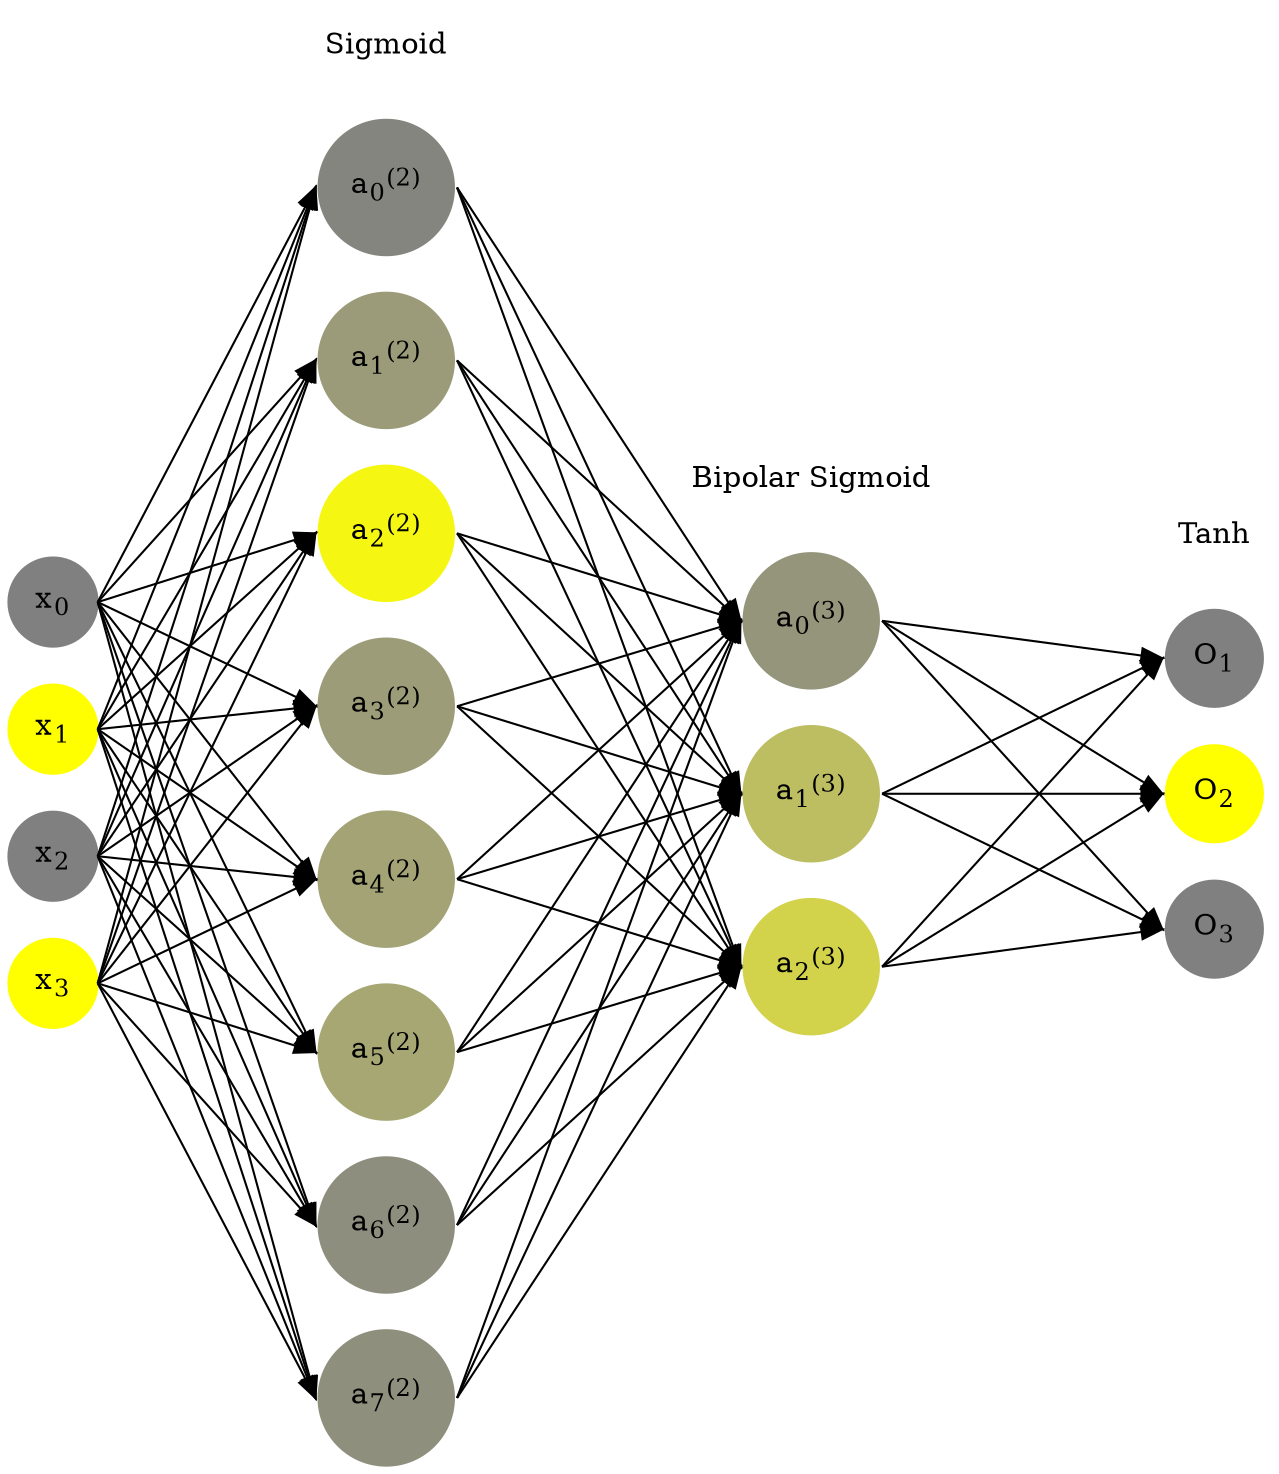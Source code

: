 digraph G {
	rankdir = LR;
	splines=false;
	edge[style=invis];
	ranksep= 1.4;
	{
	node [shape=circle, color="0.1667, 0.0, 0.5", style=filled, fillcolor="0.1667, 0.0, 0.5"];
	x0 [label=<x<sub>0</sub>>];
	}
	{
	node [shape=circle, color="0.1667, 1.0, 1.0", style=filled, fillcolor="0.1667, 1.0, 1.0"];
	x1 [label=<x<sub>1</sub>>];
	}
	{
	node [shape=circle, color="0.1667, 0.0, 0.5", style=filled, fillcolor="0.1667, 0.0, 0.5"];
	x2 [label=<x<sub>2</sub>>];
	}
	{
	node [shape=circle, color="0.1667, 1.0, 1.0", style=filled, fillcolor="0.1667, 1.0, 1.0"];
	x3 [label=<x<sub>3</sub>>];
	}
	{
	node [shape=circle, color="0.1667, 0.046075, 0.523038", style=filled, fillcolor="0.1667, 0.046075, 0.523038"];
	a02 [label=<a<sub>0</sub><sup>(2)</sup>>];
	}
	{
	node [shape=circle, color="0.1667, 0.216516, 0.608258", style=filled, fillcolor="0.1667, 0.216516, 0.608258"];
	a12 [label=<a<sub>1</sub><sup>(2)</sup>>];
	}
	{
	node [shape=circle, color="0.1667, 0.922696, 0.961348", style=filled, fillcolor="0.1667, 0.922696, 0.961348"];
	a22 [label=<a<sub>2</sub><sup>(2)</sup>>];
	}
	{
	node [shape=circle, color="0.1667, 0.223054, 0.611527", style=filled, fillcolor="0.1667, 0.223054, 0.611527"];
	a32 [label=<a<sub>3</sub><sup>(2)</sup>>];
	}
	{
	node [shape=circle, color="0.1667, 0.275009, 0.637505", style=filled, fillcolor="0.1667, 0.275009, 0.637505"];
	a42 [label=<a<sub>4</sub><sup>(2)</sup>>];
	}
	{
	node [shape=circle, color="0.1667, 0.310468, 0.655234", style=filled, fillcolor="0.1667, 0.310468, 0.655234"];
	a52 [label=<a<sub>5</sub><sup>(2)</sup>>];
	}
	{
	node [shape=circle, color="0.1667, 0.112087, 0.556043", style=filled, fillcolor="0.1667, 0.112087, 0.556043"];
	a62 [label=<a<sub>6</sub><sup>(2)</sup>>];
	}
	{
	node [shape=circle, color="0.1667, 0.124189, 0.562094", style=filled, fillcolor="0.1667, 0.124189, 0.562094"];
	a72 [label=<a<sub>7</sub><sup>(2)</sup>>];
	}
	{
	node [shape=circle, color="0.1667, 0.164486, 0.582243", style=filled, fillcolor="0.1667, 0.164486, 0.582243"];
	a03 [label=<a<sub>0</sub><sup>(3)</sup>>];
	}
	{
	node [shape=circle, color="0.1667, 0.478482, 0.739241", style=filled, fillcolor="0.1667, 0.478482, 0.739241"];
	a13 [label=<a<sub>1</sub><sup>(3)</sup>>];
	}
	{
	node [shape=circle, color="0.1667, 0.642544, 0.821272", style=filled, fillcolor="0.1667, 0.642544, 0.821272"];
	a23 [label=<a<sub>2</sub><sup>(3)</sup>>];
	}
	{
	node [shape=circle, color="0.1667, 0.0, 0.5", style=filled, fillcolor="0.1667, 0.0, 0.5"];
	O1 [label=<O<sub>1</sub>>];
	}
	{
	node [shape=circle, color="0.1667, 1.0, 1.0", style=filled, fillcolor="0.1667, 1.0, 1.0"];
	O2 [label=<O<sub>2</sub>>];
	}
	{
	node [shape=circle, color="0.1667, 0.0, 0.5", style=filled, fillcolor="0.1667, 0.0, 0.5"];
	O3 [label=<O<sub>3</sub>>];
	}
	{
	rank=same;
	x0->x1->x2->x3;
	}
	{
	rank=same;
	a02->a12->a22->a32->a42->a52->a62->a72;
	}
	{
	rank=same;
	a03->a13->a23;
	}
	{
	rank=same;
	O1->O2->O3;
	}
	l1 [shape=plaintext,label="Sigmoid"];
	l1->a02;
	{rank=same; l1;a02};
	l2 [shape=plaintext,label="Bipolar Sigmoid"];
	l2->a03;
	{rank=same; l2;a03};
	l3 [shape=plaintext,label="Tanh"];
	l3->O1;
	{rank=same; l3;O1};
edge[style=solid, tailport=e, headport=w];
	{x0;x1;x2;x3} -> {a02;a12;a22;a32;a42;a52;a62;a72};
	{a02;a12;a22;a32;a42;a52;a62;a72} -> {a03;a13;a23};
	{a03;a13;a23} -> {O1,O2,O3};
}